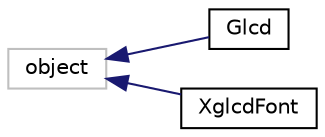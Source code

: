 digraph "Graphical Class Hierarchy"
{
 // LATEX_PDF_SIZE
  edge [fontname="Helvetica",fontsize="10",labelfontname="Helvetica",labelfontsize="10"];
  node [fontname="Helvetica",fontsize="10",shape=record];
  rankdir="LR";
  Node4 [label="object",height=0.2,width=0.4,color="grey75", fillcolor="white", style="filled",tooltip=" "];
  Node4 -> Node0 [dir="back",color="midnightblue",fontsize="10",style="solid",fontname="Helvetica"];
  Node0 [label="Glcd",height=0.2,width=0.4,color="black", fillcolor="white", style="filled",URL="$classst7565_1_1Glcd.html",tooltip=" "];
  Node4 -> Node6 [dir="back",color="midnightblue",fontsize="10",style="solid",fontname="Helvetica"];
  Node6 [label="XglcdFont",height=0.2,width=0.4,color="black", fillcolor="white", style="filled",URL="$classxglcd__font_1_1XglcdFont.html",tooltip=" "];
}
